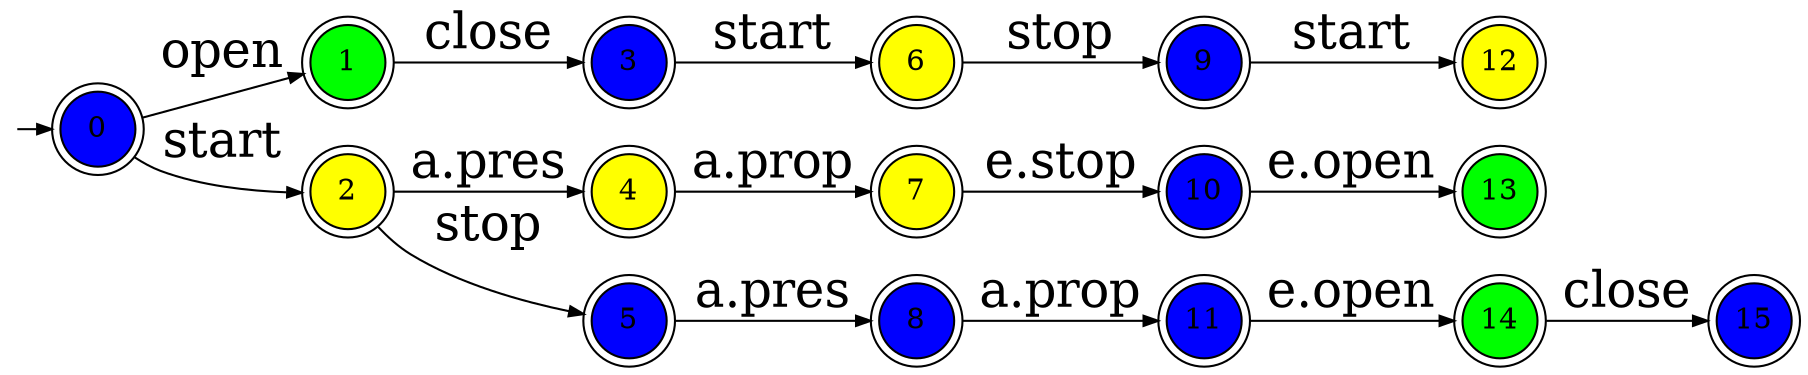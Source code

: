 digraph "0"{
  graph [pack=true rankdir=LR ranksep=0 margin=0];
  node [shape=doublecircle color=black style="filled" height="0.5" width="0.5" fixedsize="true"]
  edge [fontsize=24 arrowsize=0.7]

  zz [label="" color="white" fillcolor="white" shape="circle" style="filled" 
      width=0.05 height=0.05 fixedsize=true ];
  zz -> 0 [label=""];

  "0" [fillcolor="blue"]
  "1" [fillcolor="green"]
  "2" [fillcolor="yellow"]
  "3" [fillcolor="blue"]
  "4" [fillcolor="yellow"]
  "5" [fillcolor="blue"]
  "6" [fillcolor="yellow"]
  "7" [fillcolor="yellow"]
  "8" [fillcolor="blue"]
  "9" [fillcolor="blue"]
  "10" [fillcolor="blue"]
  "11" [fillcolor="blue"]
  "12" [fillcolor="yellow"]
  "13" [fillcolor="green"]
  "14" [fillcolor="green"]
  "15" [fillcolor="blue"]
  
  "0" -> "1" [ label="open"]
  "0" -> "2" [ label="start"]
  
  "1" -> "3" [ label="close"]
  "2" -> "4" [ label="a.pres"]
  "2" -> "5" [ label="stop"]
  "3" -> "6" [ label="start"]
  "4" -> "7" [ label="a.prop"]
  "5" -> "8" [ label="a.pres"]
  "6" -> "9" [ label="stop"]
  "7" -> "10" [ label="e.stop"]
  "8" -> "11" [ label="a.prop"]
  "9" -> "12" [ label="start"]
  "10" -> "13" [ label="e.open"]
  "11" -> "14" [ label="e.open"]
  "14" -> "15" [ label="close"]
}
